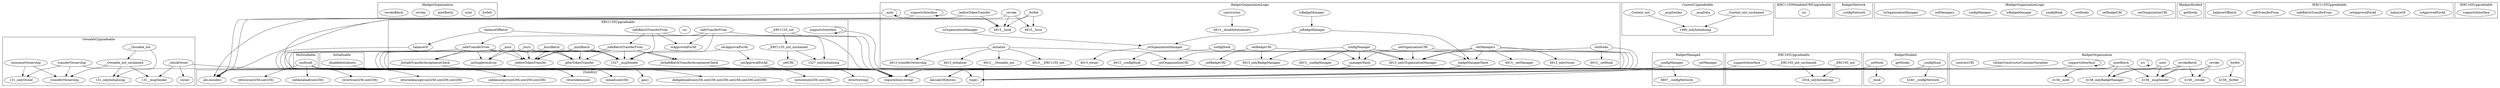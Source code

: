 strict digraph {
subgraph cluster_6594_IBadgerOrganization {
label = "IBadgerOrganization"
"6594_forfeit" [label="forfeit"]
"6594_mint" [label="mint"]
"6594_mintBatch" [label="mintBatch"]
"6594_revoke" [label="revoke"]
"6594_revokeBatch" [label="revokeBatch"]
}subgraph cluster_7107_Multicallable {
label = "Multicallable"
"7107_multicall" [label="multicall"]
}subgraph cluster_131_OwnableUpgradeable {
label = "OwnableUpgradeable"
"131_owner" [label="owner"]
"131___Ownable_init" [label="__Ownable_init"]
"131_transferOwnership" [label="transferOwnership"]
"131__transferOwnership" [label="_transferOwnership"]
"131___Ownable_init_unchained" [label="__Ownable_init_unchained"]
"131__checkOwner" [label="_checkOwner"]
"131_renounceOwnership" [label="renounceOwnership"]
"131___Ownable_init" -> "131_onlyInitializing"
"131_transferOwnership" -> "131__transferOwnership"
"131_renounceOwnership" -> "131__transferOwnership"
"131___Ownable_init_unchained" -> "131__transferOwnership"
"131___Ownable_init" -> "131___Ownable_init_unchained"
"131__checkOwner" -> "131__msgSender"
"131___Ownable_init_unchained" -> "131_onlyInitializing"
"131___Ownable_init_unchained" -> "131__msgSender"
"131__checkOwner" -> "131_owner"
"131_transferOwnership" -> "131_onlyOwner"
"131_renounceOwnership" -> "131_onlyOwner"
}subgraph cluster_1990_ContextUpgradeable {
label = "ContextUpgradeable"
"1990___Context_init_unchained" [label="__Context_init_unchained"]
"1990__msgData" [label="_msgData"]
"1990__msgSender" [label="_msgSender"]
"1990___Context_init" [label="__Context_init"]
"1990___Context_init_unchained" -> "1990_onlyInitializing"
"1990___Context_init" -> "1990_onlyInitializing"
}subgraph cluster_6807_BadgerManaged {
label = "BadgerManaged"
"6807__setManager" [label="_setManager"]
"6807__configManager" [label="_configManager"]
"6807__configManager" -> "6807__configNetwork"
}subgraph cluster_1705_IERC1155MetadataURIUpgradeable {
label = "IERC1155MetadataURIUpgradeable"
"1705_uri" [label="uri"]
}subgraph cluster_282_Initializable {
label = "Initializable"
"282__disableInitializers" [label="_disableInitializers"]
}subgraph cluster_3883_BadgerNetwork {
label = "BadgerNetwork"
"3883__configNetwork" [label="_configNetwork"]
}subgraph cluster_6700_IBadgerOrganizationLogic {
label = "IBadgerOrganizationLogic"
"6700_setOrganizationURI" [label="setOrganizationURI"]
"6700_setBadgeURI" [label="setBadgeURI"]
"6700_setHooks" [label="setHooks"]
"6700_configHook" [label="configHook"]
"6700_isBadgeManager" [label="isBadgeManager"]
"6700_configManager" [label="configManager"]
"6700_setManagers" [label="setManagers"]
"6700_isOrganizationManager" [label="isOrganizationManager"]
}subgraph cluster_4913_BadgerOrganizationLogic {
label = "BadgerOrganizationLogic"
"4913_setManagers" [label="setManagers"]
"4913__managerHash" [label="_managerHash"]
"4913__mint" [label="_mint"]
"4913_setHooks" [label="setHooks"]
"4913__isOrganizationManager" [label="_isOrganizationManager"]
"4913__isBadgeManager" [label="_isBadgeManager"]
"4913__forfeit" [label="_forfeit"]
"4913__beforeTokenTransfer" [label="_beforeTokenTransfer"]
"4913_configManager" [label="configManager"]
"4913__setBadgeURI" [label="_setBadgeURI"]
"4913_isBadgeManager" [label="isBadgeManager"]
"4913_configHook" [label="configHook"]
"4913_initialize" [label="initialize"]
"4913__revoke" [label="_revoke"]
"4913_supportsInterface" [label="supportsInterface"]
"4913__badgeManagerHash" [label="_badgeManagerHash"]
"4913__setOrganizationURI" [label="_setOrganizationURI"]
"4913_constructor" [label="constructor"]
"4913_setOrganizationURI" [label="setOrganizationURI"]
"4913_setBadgeURI" [label="setBadgeURI"]
"4913_isOrganizationManager" [label="isOrganizationManager"]
"4913_initialize" -> "4913___ERC1155_init"
"4913__revoke" -> "4913__burn"
"4913_setHooks" -> "4913_onlyOrganizationManager"
"4913_setOrganizationURI" -> "4913__setOrganizationURI"
"4913__forfeit" -> "4913__burn"
"4913_initialize" -> "4913_transferOwnership"
"4913_isOrganizationManager" -> "4913__isOrganizationManager"
"4913_setManagers" -> "4913__setManager"
"4913__revoke" -> "4913__hook"
"4913__mint" -> "4913__mint"
"4913_configManager" -> "4913__badgeManagerHash"
"4913_configManager" -> "4913_onlyOrganizationManager"
"4913_setOrganizationURI" -> "4913_onlyOrganizationManager"
"4913_supportsInterface" -> "4913_supportsInterface"
"4913__isBadgeManager" -> "4913__badgeManagerHash"
"4913_configManager" -> "4913__configManager"
"4913_setHooks" -> "4913__setHook"
"4913_setManagers" -> "4913__managerHash"
"4913_configManager" -> "4913_onlyBadgeManager"
"4913_configHook" -> "4913_onlyOrganizationManager"
"4913__isOrganizationManager" -> "4913__managerHash"
"4913_configHook" -> "4913__configHook"
"4913__forfeit" -> "4913__hook"
"4913_setBadgeURI" -> "4913_onlyBadgeManager"
"4913_setManagers" -> "4913_onlyOwner"
"4913_constructor" -> "4913__disableInitializers"
"4913_initialize" -> "4913_initializer"
"4913__isOrganizationManager" -> "4913_owner"
"4913_setManagers" -> "4913_onlyOrganizationManager"
"4913_initialize" -> "4913___Ownable_init"
"4913_initialize" -> "4913__setOrganizationURI"
"4913_setManagers" -> "4913__badgeManagerHash"
"4913_configManager" -> "4913__managerHash"
"4913__isBadgeManager" -> "4913__isOrganizationManager"
"4913__mint" -> "4913__hook"
"4913_isBadgeManager" -> "4913__isBadgeManager"
"4913__beforeTokenTransfer" -> "4913__hook"
"4913_setBadgeURI" -> "4913__setBadgeURI"
}subgraph cluster_2034_ERC165Upgradeable {
label = "ERC165Upgradeable"
"2034_supportsInterface" [label="supportsInterface"]
"2034___ERC165_init" [label="__ERC165_init"]
"2034___ERC165_init_unchained" [label="__ERC165_init_unchained"]
"2034___ERC165_init" -> "2034_onlyInitializing"
"2034___ERC165_init_unchained" -> "2034_onlyInitializing"
}subgraph cluster_6516_IBadgerHooked {
label = "IBadgerHooked"
"6516_getHooks" [label="getHooks"]
}subgraph cluster_1527_ERC1155Upgradeable {
label = "ERC1155Upgradeable"
"1527__burn" [label="_burn"]
"1527__doSafeTransferAcceptanceCheck" [label="_doSafeTransferAcceptanceCheck"]
"1527_isApprovedForAll" [label="isApprovedForAll"]
"1527__doSafeBatchTransferAcceptanceCheck" [label="_doSafeBatchTransferAcceptanceCheck"]
"1527__setURI" [label="_setURI"]
"1527_supportsInterface" [label="supportsInterface"]
"1527_setApprovalForAll" [label="setApprovalForAll"]
"1527_balanceOfBatch" [label="balanceOfBatch"]
"1527__beforeTokenTransfer" [label="_beforeTokenTransfer"]
"1527__safeTransferFrom" [label="_safeTransferFrom"]
"1527___ERC1155_init" [label="__ERC1155_init"]
"1527__burnBatch" [label="_burnBatch"]
"1527__mintBatch" [label="_mintBatch"]
"1527__afterTokenTransfer" [label="_afterTokenTransfer"]
"1527_uri" [label="uri"]
"1527__asSingletonArray" [label="_asSingletonArray"]
"1527_balanceOf" [label="balanceOf"]
"1527__setApprovalForAll" [label="_setApprovalForAll"]
"1527_safeBatchTransferFrom" [label="safeBatchTransferFrom"]
"1527_safeTransferFrom" [label="safeTransferFrom"]
"1527___ERC1155_init_unchained" [label="__ERC1155_init_unchained"]
"1527__mint" [label="_mint"]
"1527__safeBatchTransferFrom" [label="_safeBatchTransferFrom"]
"1527_safeBatchTransferFrom" -> "1527_isApprovedForAll"
"1527__safeTransferFrom" -> "1527__doSafeTransferAcceptanceCheck"
"1527__mint" -> "1527__beforeTokenTransfer"
"1527__safeBatchTransferFrom" -> "1527__msgSender"
"1527_safeBatchTransferFrom" -> "1527__msgSender"
"1527__burn" -> "1527__beforeTokenTransfer"
"1527__burnBatch" -> "1527__beforeTokenTransfer"
"1527__burnBatch" -> "1527__msgSender"
"1527___ERC1155_init" -> "1527_onlyInitializing"
"1527_setApprovalForAll" -> "1527__setApprovalForAll"
"1527__safeTransferFrom" -> "1527__msgSender"
"1527__mintBatch" -> "1527__doSafeBatchTransferAcceptanceCheck"
"1527_safeTransferFrom" -> "1527__msgSender"
"1527__safeBatchTransferFrom" -> "1527__doSafeBatchTransferAcceptanceCheck"
"1527__safeBatchTransferFrom" -> "1527__beforeTokenTransfer"
"1527_safeTransferFrom" -> "1527__safeTransferFrom"
"1527__safeTransferFrom" -> "1527__afterTokenTransfer"
"1527__mint" -> "1527__msgSender"
"1527__mintBatch" -> "1527__msgSender"
"1527__safeBatchTransferFrom" -> "1527__afterTokenTransfer"
"1527_balanceOfBatch" -> "1527_balanceOf"
"1527__mint" -> "1527__afterTokenTransfer"
"1527_supportsInterface" -> "1527_supportsInterface"
"1527__safeTransferFrom" -> "1527__asSingletonArray"
"1527___ERC1155_init_unchained" -> "1527_onlyInitializing"
"1527_setApprovalForAll" -> "1527__msgSender"
"1527__mint" -> "1527__doSafeTransferAcceptanceCheck"
"1527_safeBatchTransferFrom" -> "1527__safeBatchTransferFrom"
"1527__mintBatch" -> "1527__afterTokenTransfer"
"1527__burn" -> "1527__msgSender"
"1527__burn" -> "1527__asSingletonArray"
"1527___ERC1155_init_unchained" -> "1527__setURI"
"1527__burn" -> "1527__afterTokenTransfer"
"1527___ERC1155_init" -> "1527___ERC1155_init_unchained"
"1527__burnBatch" -> "1527__afterTokenTransfer"
"1527__mintBatch" -> "1527__beforeTokenTransfer"
"1527__safeTransferFrom" -> "1527__beforeTokenTransfer"
"1527__mint" -> "1527__asSingletonArray"
"1527_safeTransferFrom" -> "1527_isApprovedForAll"
}subgraph cluster_5240_BadgerHooked {
label = "BadgerHooked"
"5240__configHook" [label="_configHook"]
"5240_getHooks" [label="getHooks"]
"5240__setHook" [label="_setHook"]
"5240__hook" [label="_hook"]
"5240__setHook" -> "5240__hook"
"5240__configHook" -> "5240__configNetwork"
}subgraph cluster_1690_IERC1155Upgradeable {
label = "IERC1155Upgradeable"
"1690_isApprovedForAll" [label="isApprovedForAll"]
"1690_balanceOf" [label="balanceOf"]
"1690_setApprovalForAll" [label="setApprovalForAll"]
"1690_safeBatchTransferFrom" [label="safeBatchTransferFrom"]
"1690_safeTransferFrom" [label="safeTransferFrom"]
"1690_balanceOfBatch" [label="balanceOfBatch"]
}subgraph cluster_4158_BadgerOrganization {
label = "BadgerOrganization"
"4158_revoke" [label="revoke"]
"4158_forfeit" [label="forfeit"]
"4158_revokeBatch" [label="revokeBatch"]
"4158_mintBatch" [label="mintBatch"]
"4158_uri" [label="uri"]
"4158_mint" [label="mint"]
"4158_supportsInterface" [label="supportsInterface"]
"4158_slitherConstructorConstantVariables" [label="slitherConstructorConstantVariables"]
"4158_contractURI" [label="contractURI"]
"4158_revoke" -> "4158__revoke"
"4158_revokeBatch" -> "4158__msgSender"
"4158_mint" -> "4158__mint"
"4158_forfeit" -> "4158__msgSender"
"4158_revoke" -> "4158_onlyBadgeManager"
"4158_mintBatch" -> "4158_onlyBadgeManager"
"4158_revokeBatch" -> "4158__revoke"
"4158_revokeBatch" -> "4158_onlyBadgeManager"
"4158_forfeit" -> "4158__forfeit"
"4158_uri" -> "4158_uri"
"4158_mint" -> "4158_onlyBadgeManager"
"4158_supportsInterface" -> "4158_supportsInterface"
"4158_revoke" -> "4158__msgSender"
"4158_mint" -> "4158__msgSender"
"4158_mintBatch" -> "4158__msgSender"
"4158_mintBatch" -> "4158__mint"
}subgraph cluster_2046_IERC165Upgradeable {
label = "IERC165Upgradeable"
"2046_supportsInterface" [label="supportsInterface"]
}subgraph cluster_solidity {
label = "[Solidity]"
"calldataload(uint256)" 
"return(uint256,uint256)" 
"keccak256(bytes)" 
"delegatecall(uint256,uint256,uint256,uint256,uint256,uint256)" 
"abi.encode()" 
"gas()" 
"mload(uint256)" 
"returndatasize()" 
"calldatacopy(uint256,uint256,uint256)" 
"returndatacopy(uint256,uint256,uint256)" 
"require(bool,string)" 
"mstore(uint256,uint256)" 
"revert(string)" 
"revert(uint256,uint256)" 
"type()" 
"131__checkOwner" -> "require(bool,string)"
"1527__mint" -> "require(bool,string)"
"4913_setOrganizationURI" -> "require(bool,string)"
"7107_multicall" -> "delegatecall(uint256,uint256,uint256,uint256,uint256,uint256)"
"4913__mint" -> "abi.encode()"
"4913__badgeManagerHash" -> "abi.encode()"
"4913__forfeit" -> "abi.encode()"
"7107_multicall" -> "returndatasize()"
"1527__setApprovalForAll" -> "require(bool,string)"
"1527__doSafeTransferAcceptanceCheck" -> "revert(string)"
"5240__setHook" -> "type()"
"7107_multicall" -> "return(uint256,uint256)"
"4913__revoke" -> "abi.encode()"
"1527_supportsInterface" -> "type()"
"282__disableInitializers" -> "require(bool,string)"
"4913_setHooks" -> "require(bool,string)"
"4913_supportsInterface" -> "type()"
"1527__burn" -> "require(bool,string)"
"7107_multicall" -> "mload(uint256)"
"5240__setHook" -> "abi.encode()"
"4158_supportsInterface" -> "type()"
"1527__mintBatch" -> "require(bool,string)"
"1527__safeTransferFrom" -> "require(bool,string)"
"7107_multicall" -> "gas()"
"6807__configManager" -> "require(bool,string)"
"4913__beforeTokenTransfer" -> "abi.encode()"
"7107_multicall" -> "revert(uint256,uint256)"
"4913__managerHash" -> "abi.encode()"
"1527__doSafeBatchTransferAcceptanceCheck" -> "revert(string)"
"2034_supportsInterface" -> "type()"
"131_transferOwnership" -> "require(bool,string)"
"7107_multicall" -> "calldataload(uint256)"
"4913_setBadgeURI" -> "require(bool,string)"
"6807__configManager" -> "type()"
"7107_multicall" -> "mstore(uint256,uint256)"
"4158_slitherConstructorConstantVariables" -> "keccak256(bytes)"
"5240__setHook" -> "require(bool,string)"
"1527__safeBatchTransferFrom" -> "require(bool,string)"
"4913__managerHash" -> "keccak256(bytes)"
"1527__burnBatch" -> "require(bool,string)"
"1527_safeBatchTransferFrom" -> "require(bool,string)"
"5240__configHook" -> "require(bool,string)"
"4158_revokeBatch" -> "require(bool,string)"
"1527_safeTransferFrom" -> "require(bool,string)"
"7107_multicall" -> "returndatacopy(uint256,uint256,uint256)"
"1527_balanceOfBatch" -> "require(bool,string)"
"7107_multicall" -> "calldatacopy(uint256,uint256,uint256)"
"4913__badgeManagerHash" -> "keccak256(bytes)"
"4913_setManagers" -> "require(bool,string)"
"1527_balanceOf" -> "require(bool,string)"
"5240__configHook" -> "type()"
"4158_mintBatch" -> "require(bool,string)"
}
}